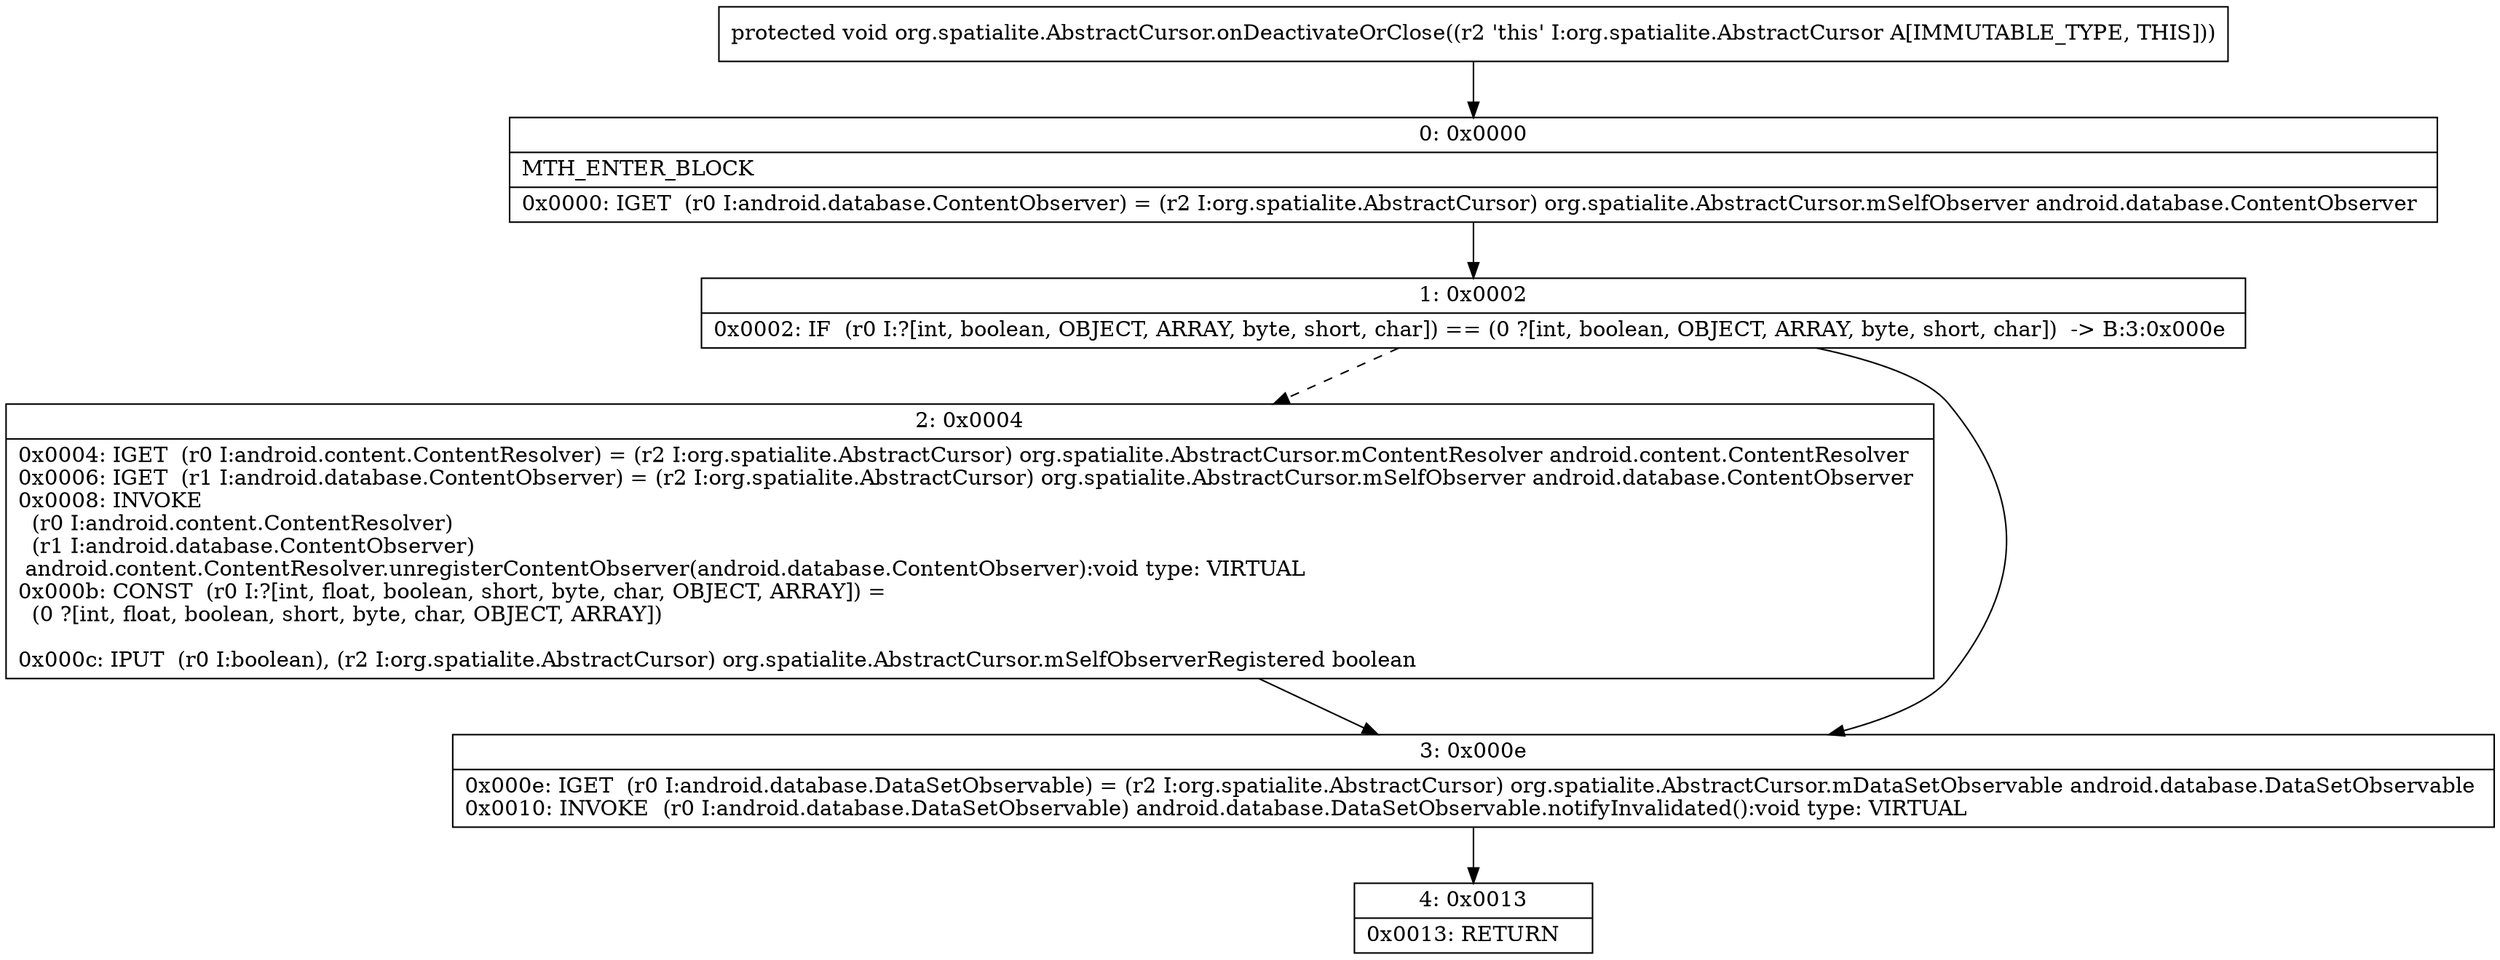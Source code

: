 digraph "CFG fororg.spatialite.AbstractCursor.onDeactivateOrClose()V" {
Node_0 [shape=record,label="{0\:\ 0x0000|MTH_ENTER_BLOCK\l|0x0000: IGET  (r0 I:android.database.ContentObserver) = (r2 I:org.spatialite.AbstractCursor) org.spatialite.AbstractCursor.mSelfObserver android.database.ContentObserver \l}"];
Node_1 [shape=record,label="{1\:\ 0x0002|0x0002: IF  (r0 I:?[int, boolean, OBJECT, ARRAY, byte, short, char]) == (0 ?[int, boolean, OBJECT, ARRAY, byte, short, char])  \-\> B:3:0x000e \l}"];
Node_2 [shape=record,label="{2\:\ 0x0004|0x0004: IGET  (r0 I:android.content.ContentResolver) = (r2 I:org.spatialite.AbstractCursor) org.spatialite.AbstractCursor.mContentResolver android.content.ContentResolver \l0x0006: IGET  (r1 I:android.database.ContentObserver) = (r2 I:org.spatialite.AbstractCursor) org.spatialite.AbstractCursor.mSelfObserver android.database.ContentObserver \l0x0008: INVOKE  \l  (r0 I:android.content.ContentResolver)\l  (r1 I:android.database.ContentObserver)\l android.content.ContentResolver.unregisterContentObserver(android.database.ContentObserver):void type: VIRTUAL \l0x000b: CONST  (r0 I:?[int, float, boolean, short, byte, char, OBJECT, ARRAY]) = \l  (0 ?[int, float, boolean, short, byte, char, OBJECT, ARRAY])\l \l0x000c: IPUT  (r0 I:boolean), (r2 I:org.spatialite.AbstractCursor) org.spatialite.AbstractCursor.mSelfObserverRegistered boolean \l}"];
Node_3 [shape=record,label="{3\:\ 0x000e|0x000e: IGET  (r0 I:android.database.DataSetObservable) = (r2 I:org.spatialite.AbstractCursor) org.spatialite.AbstractCursor.mDataSetObservable android.database.DataSetObservable \l0x0010: INVOKE  (r0 I:android.database.DataSetObservable) android.database.DataSetObservable.notifyInvalidated():void type: VIRTUAL \l}"];
Node_4 [shape=record,label="{4\:\ 0x0013|0x0013: RETURN   \l}"];
MethodNode[shape=record,label="{protected void org.spatialite.AbstractCursor.onDeactivateOrClose((r2 'this' I:org.spatialite.AbstractCursor A[IMMUTABLE_TYPE, THIS])) }"];
MethodNode -> Node_0;
Node_0 -> Node_1;
Node_1 -> Node_2[style=dashed];
Node_1 -> Node_3;
Node_2 -> Node_3;
Node_3 -> Node_4;
}

